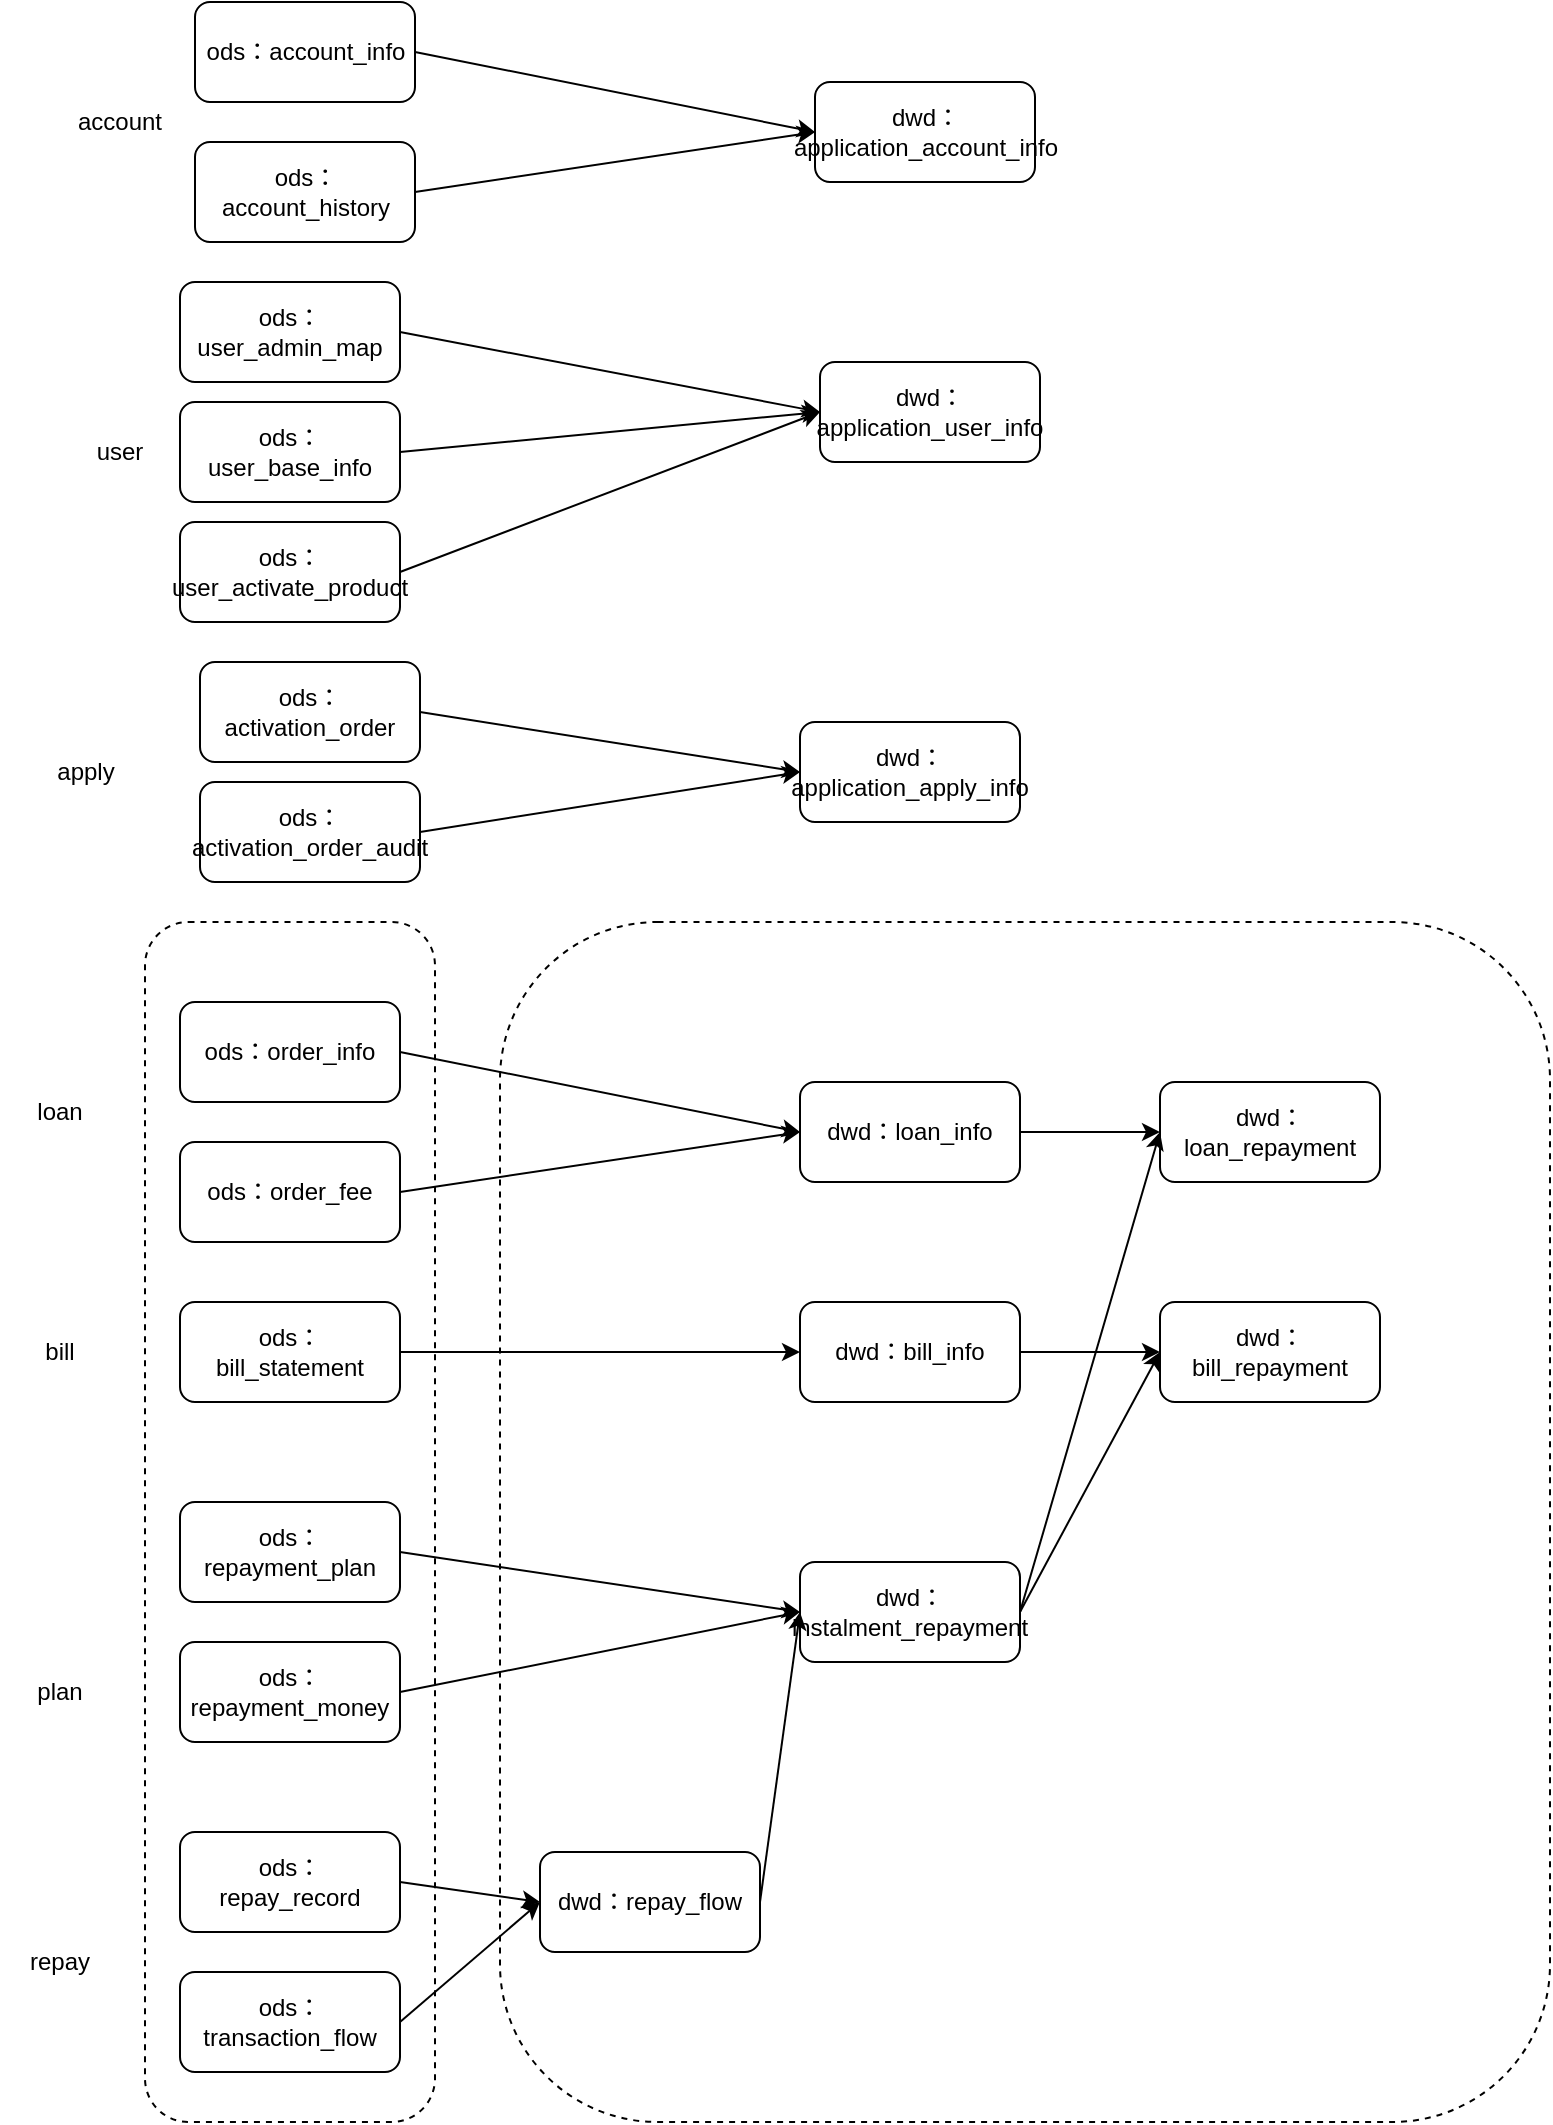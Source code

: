 <mxfile version="20.0.1" type="github">
  <diagram id="wvVTZFErPgsMaAx57S7T" name="Page-1">
    <mxGraphModel dx="1452" dy="1991" grid="1" gridSize="10" guides="1" tooltips="1" connect="1" arrows="1" fold="1" page="1" pageScale="1" pageWidth="827" pageHeight="1169" math="0" shadow="0">
      <root>
        <mxCell id="0" />
        <mxCell id="1" parent="0" />
        <mxCell id="8AdEoeR8giRR23GCNU2t-42" value="" style="rounded=1;whiteSpace=wrap;html=1;labelBackgroundColor=#FFFFFF;fontSize=12;fontColor=#000000;dashed=1;" vertex="1" parent="1">
          <mxGeometry x="270" y="110" width="525" height="600" as="geometry" />
        </mxCell>
        <mxCell id="8AdEoeR8giRR23GCNU2t-41" value="" style="rounded=1;whiteSpace=wrap;html=1;labelBackgroundColor=#FFFFFF;fontSize=12;fontColor=#000000;dashed=1;" vertex="1" parent="1">
          <mxGeometry x="92.5" y="110" width="145" height="600" as="geometry" />
        </mxCell>
        <mxCell id="8AdEoeR8giRR23GCNU2t-1" value="ods：order_info" style="rounded=1;whiteSpace=wrap;html=1;" vertex="1" parent="1">
          <mxGeometry x="110" y="150" width="110" height="50" as="geometry" />
        </mxCell>
        <mxCell id="8AdEoeR8giRR23GCNU2t-2" value="ods：order_fee" style="rounded=1;whiteSpace=wrap;html=1;" vertex="1" parent="1">
          <mxGeometry x="110" y="220" width="110" height="50" as="geometry" />
        </mxCell>
        <mxCell id="8AdEoeR8giRR23GCNU2t-35" value="" style="edgeStyle=orthogonalEdgeStyle;rounded=0;orthogonalLoop=1;jettySize=auto;html=1;fontSize=12;fontColor=#000000;" edge="1" parent="1" source="8AdEoeR8giRR23GCNU2t-4" target="8AdEoeR8giRR23GCNU2t-34">
          <mxGeometry relative="1" as="geometry" />
        </mxCell>
        <mxCell id="8AdEoeR8giRR23GCNU2t-4" value="dwd：loan_info" style="rounded=1;whiteSpace=wrap;html=1;" vertex="1" parent="1">
          <mxGeometry x="420" y="190" width="110" height="50" as="geometry" />
        </mxCell>
        <mxCell id="8AdEoeR8giRR23GCNU2t-6" value="" style="endArrow=classic;html=1;rounded=0;entryX=0;entryY=0.5;entryDx=0;entryDy=0;exitX=1;exitY=0.5;exitDx=0;exitDy=0;" edge="1" parent="1" source="8AdEoeR8giRR23GCNU2t-1" target="8AdEoeR8giRR23GCNU2t-4">
          <mxGeometry width="50" height="50" relative="1" as="geometry">
            <mxPoint x="400" y="180" as="sourcePoint" />
            <mxPoint x="340" y="90" as="targetPoint" />
          </mxGeometry>
        </mxCell>
        <mxCell id="8AdEoeR8giRR23GCNU2t-8" value="" style="endArrow=classic;html=1;rounded=0;entryX=0;entryY=0.5;entryDx=0;entryDy=0;exitX=1;exitY=0.5;exitDx=0;exitDy=0;" edge="1" parent="1" source="8AdEoeR8giRR23GCNU2t-2" target="8AdEoeR8giRR23GCNU2t-4">
          <mxGeometry width="50" height="50" relative="1" as="geometry">
            <mxPoint x="360" y="185" as="sourcePoint" />
            <mxPoint x="430" y="225" as="targetPoint" />
          </mxGeometry>
        </mxCell>
        <mxCell id="8AdEoeR8giRR23GCNU2t-11" value="ods：repayment_plan" style="rounded=1;whiteSpace=wrap;html=1;" vertex="1" parent="1">
          <mxGeometry x="110" y="400" width="110" height="50" as="geometry" />
        </mxCell>
        <mxCell id="8AdEoeR8giRR23GCNU2t-12" value="ods：&lt;br&gt;repayment_money" style="rounded=1;whiteSpace=wrap;html=1;" vertex="1" parent="1">
          <mxGeometry x="110" y="470" width="110" height="50" as="geometry" />
        </mxCell>
        <mxCell id="8AdEoeR8giRR23GCNU2t-13" value="&lt;font style=&quot;font-size: 12px;&quot;&gt;dwd：&lt;br&gt;&lt;span id=&quot;docs-internal-guid-5aec8d1b-7fff-cdfb-e014-1fbec7482f0d&quot;&gt;&lt;span style=&quot;font-family: Arial; background-color: transparent; font-variant-numeric: normal; font-variant-east-asian: normal; vertical-align: baseline;&quot;&gt;instalment_repayment&lt;/span&gt;&lt;/span&gt;&lt;/font&gt;" style="rounded=1;whiteSpace=wrap;html=1;" vertex="1" parent="1">
          <mxGeometry x="420" y="430" width="110" height="50" as="geometry" />
        </mxCell>
        <mxCell id="8AdEoeR8giRR23GCNU2t-14" value="" style="endArrow=classic;html=1;rounded=0;entryX=0;entryY=0.5;entryDx=0;entryDy=0;exitX=1;exitY=0.5;exitDx=0;exitDy=0;" edge="1" parent="1" source="8AdEoeR8giRR23GCNU2t-11" target="8AdEoeR8giRR23GCNU2t-13">
          <mxGeometry width="50" height="50" relative="1" as="geometry">
            <mxPoint x="400" y="430" as="sourcePoint" />
            <mxPoint x="340" y="340" as="targetPoint" />
          </mxGeometry>
        </mxCell>
        <mxCell id="8AdEoeR8giRR23GCNU2t-15" value="" style="endArrow=classic;html=1;rounded=0;entryX=0;entryY=0.5;entryDx=0;entryDy=0;exitX=1;exitY=0.5;exitDx=0;exitDy=0;" edge="1" parent="1" source="8AdEoeR8giRR23GCNU2t-12" target="8AdEoeR8giRR23GCNU2t-13">
          <mxGeometry width="50" height="50" relative="1" as="geometry">
            <mxPoint x="360" y="435" as="sourcePoint" />
            <mxPoint x="430" y="475" as="targetPoint" />
          </mxGeometry>
        </mxCell>
        <mxCell id="8AdEoeR8giRR23GCNU2t-18" value="" style="edgeStyle=orthogonalEdgeStyle;rounded=0;orthogonalLoop=1;jettySize=auto;html=1;fontSize=12;" edge="1" parent="1" source="8AdEoeR8giRR23GCNU2t-16" target="8AdEoeR8giRR23GCNU2t-17">
          <mxGeometry relative="1" as="geometry" />
        </mxCell>
        <mxCell id="8AdEoeR8giRR23GCNU2t-16" value="ods：&lt;br&gt;bill_statement" style="rounded=1;whiteSpace=wrap;html=1;" vertex="1" parent="1">
          <mxGeometry x="110" y="300" width="110" height="50" as="geometry" />
        </mxCell>
        <mxCell id="8AdEoeR8giRR23GCNU2t-38" value="" style="edgeStyle=orthogonalEdgeStyle;rounded=0;orthogonalLoop=1;jettySize=auto;html=1;fontSize=12;fontColor=#000000;" edge="1" parent="1" source="8AdEoeR8giRR23GCNU2t-17" target="8AdEoeR8giRR23GCNU2t-37">
          <mxGeometry relative="1" as="geometry" />
        </mxCell>
        <mxCell id="8AdEoeR8giRR23GCNU2t-17" value="dwd：&lt;span id=&quot;docs-internal-guid-53d1fee0-7fff-f85b-eb49-b567c09b7242&quot;&gt;&lt;span style=&quot;font-family: Arial; background-color: transparent; font-variant-numeric: normal; font-variant-east-asian: normal; vertical-align: baseline;&quot;&gt;&lt;font style=&quot;font-size: 12px;&quot;&gt;bill_info&lt;/font&gt;&lt;/span&gt;&lt;/span&gt;" style="rounded=1;whiteSpace=wrap;html=1;" vertex="1" parent="1">
          <mxGeometry x="420" y="300" width="110" height="50" as="geometry" />
        </mxCell>
        <mxCell id="8AdEoeR8giRR23GCNU2t-25" value="ods：&lt;br&gt;&lt;span id=&quot;docs-internal-guid-d9d55889-7fff-6ba6-db5d-2b4334a360d3&quot;&gt;&lt;span style=&quot;font-size: 9pt; font-family: Arial; font-variant-numeric: normal; font-variant-east-asian: normal; vertical-align: baseline;&quot;&gt;repay_record&lt;/span&gt;&lt;/span&gt;" style="rounded=1;whiteSpace=wrap;html=1;" vertex="1" parent="1">
          <mxGeometry x="110" y="565" width="110" height="50" as="geometry" />
        </mxCell>
        <mxCell id="8AdEoeR8giRR23GCNU2t-26" value="ods：&lt;br&gt;&lt;span id=&quot;docs-internal-guid-947b27e7-7fff-a2fc-4474-99fa8dbf6acd&quot;&gt;&lt;span style=&quot;font-size: 9pt; font-family: Arial; font-variant-numeric: normal; font-variant-east-asian: normal; vertical-align: baseline;&quot;&gt;transaction_flow&lt;/span&gt;&lt;/span&gt;" style="rounded=1;whiteSpace=wrap;html=1;" vertex="1" parent="1">
          <mxGeometry x="110" y="635" width="110" height="50" as="geometry" />
        </mxCell>
        <mxCell id="8AdEoeR8giRR23GCNU2t-27" value="&lt;font style=&quot;font-size: 12px;&quot;&gt;dwd：&lt;span id=&quot;docs-internal-guid-818f419f-7fff-825d-e930-8b9c165d0fec&quot;&gt;&lt;span style=&quot;font-size: 9pt; font-family: Arial; font-variant-numeric: normal; font-variant-east-asian: normal; vertical-align: baseline;&quot;&gt;repay_flow&lt;/span&gt;&lt;/span&gt;&lt;br&gt;&lt;/font&gt;" style="rounded=1;whiteSpace=wrap;html=1;" vertex="1" parent="1">
          <mxGeometry x="290" y="575" width="110" height="50" as="geometry" />
        </mxCell>
        <mxCell id="8AdEoeR8giRR23GCNU2t-28" value="" style="endArrow=classic;html=1;rounded=0;entryX=0;entryY=0.5;entryDx=0;entryDy=0;exitX=1;exitY=0.5;exitDx=0;exitDy=0;" edge="1" parent="1" source="8AdEoeR8giRR23GCNU2t-25" target="8AdEoeR8giRR23GCNU2t-27">
          <mxGeometry width="50" height="50" relative="1" as="geometry">
            <mxPoint x="270" y="595" as="sourcePoint" />
            <mxPoint x="210" y="505" as="targetPoint" />
          </mxGeometry>
        </mxCell>
        <mxCell id="8AdEoeR8giRR23GCNU2t-29" value="" style="endArrow=classic;html=1;rounded=0;entryX=0;entryY=0.5;entryDx=0;entryDy=0;exitX=1;exitY=0.5;exitDx=0;exitDy=0;" edge="1" parent="1" source="8AdEoeR8giRR23GCNU2t-26" target="8AdEoeR8giRR23GCNU2t-27">
          <mxGeometry width="50" height="50" relative="1" as="geometry">
            <mxPoint x="230" y="600" as="sourcePoint" />
            <mxPoint x="300" y="640" as="targetPoint" />
          </mxGeometry>
        </mxCell>
        <mxCell id="8AdEoeR8giRR23GCNU2t-30" value="plan" style="text;html=1;strokeColor=none;fillColor=none;align=center;verticalAlign=middle;whiteSpace=wrap;rounded=0;labelBackgroundColor=#FFFFFF;fontSize=12;fontColor=#000000;" vertex="1" parent="1">
          <mxGeometry x="20" y="480" width="60" height="30" as="geometry" />
        </mxCell>
        <mxCell id="8AdEoeR8giRR23GCNU2t-31" value="loan" style="text;html=1;strokeColor=none;fillColor=none;align=center;verticalAlign=middle;whiteSpace=wrap;rounded=0;labelBackgroundColor=#FFFFFF;fontSize=12;fontColor=#000000;" vertex="1" parent="1">
          <mxGeometry x="20" y="190" width="60" height="30" as="geometry" />
        </mxCell>
        <mxCell id="8AdEoeR8giRR23GCNU2t-32" value="bill" style="text;html=1;strokeColor=none;fillColor=none;align=center;verticalAlign=middle;whiteSpace=wrap;rounded=0;labelBackgroundColor=#FFFFFF;fontSize=12;fontColor=#000000;" vertex="1" parent="1">
          <mxGeometry x="20" y="310" width="60" height="30" as="geometry" />
        </mxCell>
        <mxCell id="8AdEoeR8giRR23GCNU2t-33" value="repay" style="text;html=1;strokeColor=none;fillColor=none;align=center;verticalAlign=middle;whiteSpace=wrap;rounded=0;labelBackgroundColor=#FFFFFF;fontSize=12;fontColor=#000000;" vertex="1" parent="1">
          <mxGeometry x="20" y="615" width="60" height="30" as="geometry" />
        </mxCell>
        <mxCell id="8AdEoeR8giRR23GCNU2t-34" value="&lt;font style=&quot;&quot;&gt;dwd：&lt;br&gt;&lt;span style=&quot;font-family: Arial; text-align: left; background-color: rgb(255, 255, 255);&quot;&gt;&lt;font style=&quot;font-size: 12px;&quot;&gt;loan_repayment&lt;/font&gt;&lt;/span&gt;&lt;br&gt;&lt;/font&gt;" style="rounded=1;whiteSpace=wrap;html=1;" vertex="1" parent="1">
          <mxGeometry x="600" y="190" width="110" height="50" as="geometry" />
        </mxCell>
        <mxCell id="8AdEoeR8giRR23GCNU2t-36" value="" style="endArrow=classic;html=1;rounded=0;entryX=0;entryY=0.5;entryDx=0;entryDy=0;exitX=1;exitY=0.5;exitDx=0;exitDy=0;" edge="1" parent="1" source="8AdEoeR8giRR23GCNU2t-13" target="8AdEoeR8giRR23GCNU2t-34">
          <mxGeometry width="50" height="50" relative="1" as="geometry">
            <mxPoint x="230" y="455" as="sourcePoint" />
            <mxPoint x="300" y="425" as="targetPoint" />
          </mxGeometry>
        </mxCell>
        <mxCell id="8AdEoeR8giRR23GCNU2t-37" value="&lt;font style=&quot;&quot;&gt;dwd：&lt;br&gt;&lt;span style=&quot;font-family: Arial; text-align: left; background-color: rgb(255, 255, 255);&quot;&gt;&lt;font style=&quot;font-size: 12px;&quot;&gt;bill_repayment&lt;/font&gt;&lt;/span&gt;&lt;br&gt;&lt;/font&gt;" style="rounded=1;whiteSpace=wrap;html=1;" vertex="1" parent="1">
          <mxGeometry x="600" y="300" width="110" height="50" as="geometry" />
        </mxCell>
        <mxCell id="8AdEoeR8giRR23GCNU2t-39" value="" style="endArrow=classic;html=1;rounded=0;entryX=0;entryY=0.5;entryDx=0;entryDy=0;exitX=1;exitY=0.5;exitDx=0;exitDy=0;" edge="1" parent="1" source="8AdEoeR8giRR23GCNU2t-13" target="8AdEoeR8giRR23GCNU2t-37">
          <mxGeometry width="50" height="50" relative="1" as="geometry">
            <mxPoint x="410" y="425" as="sourcePoint" />
            <mxPoint x="480" y="265" as="targetPoint" />
          </mxGeometry>
        </mxCell>
        <mxCell id="8AdEoeR8giRR23GCNU2t-40" value="" style="endArrow=classic;html=1;rounded=0;entryX=0;entryY=0.5;entryDx=0;entryDy=0;exitX=1;exitY=0.5;exitDx=0;exitDy=0;" edge="1" parent="1" source="8AdEoeR8giRR23GCNU2t-27" target="8AdEoeR8giRR23GCNU2t-13">
          <mxGeometry width="50" height="50" relative="1" as="geometry">
            <mxPoint x="410" y="415" as="sourcePoint" />
            <mxPoint x="480" y="545" as="targetPoint" />
          </mxGeometry>
        </mxCell>
        <mxCell id="8AdEoeR8giRR23GCNU2t-43" value="account" style="text;html=1;strokeColor=none;fillColor=none;align=center;verticalAlign=middle;whiteSpace=wrap;rounded=0;labelBackgroundColor=#FFFFFF;fontSize=12;fontColor=#000000;" vertex="1" parent="1">
          <mxGeometry x="50" y="-305" width="60" height="30" as="geometry" />
        </mxCell>
        <mxCell id="8AdEoeR8giRR23GCNU2t-44" value="apply" style="text;html=1;strokeColor=none;fillColor=none;align=center;verticalAlign=middle;whiteSpace=wrap;rounded=0;labelBackgroundColor=#FFFFFF;fontSize=12;fontColor=#000000;" vertex="1" parent="1">
          <mxGeometry x="32.5" y="20" width="60" height="30" as="geometry" />
        </mxCell>
        <mxCell id="8AdEoeR8giRR23GCNU2t-45" value="user" style="text;html=1;strokeColor=none;fillColor=none;align=center;verticalAlign=middle;whiteSpace=wrap;rounded=0;labelBackgroundColor=#FFFFFF;fontSize=12;fontColor=#000000;" vertex="1" parent="1">
          <mxGeometry x="50" y="-140" width="60" height="30" as="geometry" />
        </mxCell>
        <mxCell id="8AdEoeR8giRR23GCNU2t-46" value="ods：account_info" style="rounded=1;whiteSpace=wrap;html=1;" vertex="1" parent="1">
          <mxGeometry x="117.5" y="-350" width="110" height="50" as="geometry" />
        </mxCell>
        <mxCell id="8AdEoeR8giRR23GCNU2t-47" value="ods：&lt;br&gt;account_history" style="rounded=1;whiteSpace=wrap;html=1;" vertex="1" parent="1">
          <mxGeometry x="117.5" y="-280" width="110" height="50" as="geometry" />
        </mxCell>
        <mxCell id="8AdEoeR8giRR23GCNU2t-48" value="dwd：&lt;br&gt;&lt;span id=&quot;docs-internal-guid-810f0809-7fff-8f3f-b4a5-248d9ead75d0&quot;&gt;&lt;span style=&quot;font-family: Arial; background-color: transparent; font-variant-numeric: normal; font-variant-east-asian: normal; vertical-align: baseline;&quot;&gt;&lt;font style=&quot;font-size: 12px;&quot;&gt;application_account_info&lt;/font&gt;&lt;/span&gt;&lt;/span&gt;" style="rounded=1;whiteSpace=wrap;html=1;" vertex="1" parent="1">
          <mxGeometry x="427.5" y="-310" width="110" height="50" as="geometry" />
        </mxCell>
        <mxCell id="8AdEoeR8giRR23GCNU2t-49" value="" style="endArrow=classic;html=1;rounded=0;entryX=0;entryY=0.5;entryDx=0;entryDy=0;exitX=1;exitY=0.5;exitDx=0;exitDy=0;" edge="1" parent="1" source="8AdEoeR8giRR23GCNU2t-46" target="8AdEoeR8giRR23GCNU2t-48">
          <mxGeometry width="50" height="50" relative="1" as="geometry">
            <mxPoint x="407.5" y="-320" as="sourcePoint" />
            <mxPoint x="347.5" y="-410" as="targetPoint" />
          </mxGeometry>
        </mxCell>
        <mxCell id="8AdEoeR8giRR23GCNU2t-50" value="" style="endArrow=classic;html=1;rounded=0;entryX=0;entryY=0.5;entryDx=0;entryDy=0;exitX=1;exitY=0.5;exitDx=0;exitDy=0;" edge="1" parent="1" source="8AdEoeR8giRR23GCNU2t-47" target="8AdEoeR8giRR23GCNU2t-48">
          <mxGeometry width="50" height="50" relative="1" as="geometry">
            <mxPoint x="367.5" y="-315" as="sourcePoint" />
            <mxPoint x="437.5" y="-275" as="targetPoint" />
          </mxGeometry>
        </mxCell>
        <mxCell id="8AdEoeR8giRR23GCNU2t-51" value="ods：&lt;br&gt;&lt;span id=&quot;docs-internal-guid-a17145a7-7fff-5917-b1d9-0c4fba050937&quot;&gt;&lt;span style=&quot;font-size: 9pt; font-family: Arial; font-variant-numeric: normal; font-variant-east-asian: normal; vertical-align: baseline;&quot;&gt;user_base_info&lt;/span&gt;&lt;/span&gt;" style="rounded=1;whiteSpace=wrap;html=1;" vertex="1" parent="1">
          <mxGeometry x="110" y="-150" width="110" height="50" as="geometry" />
        </mxCell>
        <mxCell id="8AdEoeR8giRR23GCNU2t-52" value="ods：&lt;br&gt;&lt;span id=&quot;docs-internal-guid-c17e0959-7fff-95d1-528c-808f449eea5f&quot;&gt;&lt;span style=&quot;font-size: 9pt; font-family: Arial; font-variant-numeric: normal; font-variant-east-asian: normal; vertical-align: baseline;&quot;&gt;user_activate_product&lt;/span&gt;&lt;/span&gt;" style="rounded=1;whiteSpace=wrap;html=1;" vertex="1" parent="1">
          <mxGeometry x="110" y="-90" width="110" height="50" as="geometry" />
        </mxCell>
        <mxCell id="8AdEoeR8giRR23GCNU2t-53" value="dwd：&lt;br&gt;&lt;span id=&quot;docs-internal-guid-081b521d-7fff-0676-e791-040522774dc9&quot;&gt;&lt;span style=&quot;font-family: Arial; background-color: transparent; font-variant-numeric: normal; font-variant-east-asian: normal; vertical-align: baseline;&quot;&gt;&lt;font style=&quot;font-size: 12px;&quot;&gt;application_user_info&lt;/font&gt;&lt;/span&gt;&lt;/span&gt;" style="rounded=1;whiteSpace=wrap;html=1;" vertex="1" parent="1">
          <mxGeometry x="430" y="-170" width="110" height="50" as="geometry" />
        </mxCell>
        <mxCell id="8AdEoeR8giRR23GCNU2t-54" value="ods：&lt;br&gt;&lt;span id=&quot;docs-internal-guid-4c512221-7fff-2981-17a5-eb455115625a&quot;&gt;&lt;span style=&quot;font-size: 9pt; font-family: Arial; font-variant-numeric: normal; font-variant-east-asian: normal; vertical-align: baseline;&quot;&gt;user_admin_map&lt;/span&gt;&lt;/span&gt;" style="rounded=1;whiteSpace=wrap;html=1;" vertex="1" parent="1">
          <mxGeometry x="110" y="-210" width="110" height="50" as="geometry" />
        </mxCell>
        <mxCell id="8AdEoeR8giRR23GCNU2t-55" value="ods：&lt;br&gt;&lt;span id=&quot;docs-internal-guid-991e370b-7fff-096c-da29-5b45ae392f6d&quot;&gt;&lt;span style=&quot;font-size: 9pt; font-family: Arial; font-variant-numeric: normal; font-variant-east-asian: normal; vertical-align: baseline;&quot;&gt;activation_order_audit&lt;/span&gt;&lt;/span&gt;" style="rounded=1;whiteSpace=wrap;html=1;" vertex="1" parent="1">
          <mxGeometry x="120" y="40" width="110" height="50" as="geometry" />
        </mxCell>
        <mxCell id="8AdEoeR8giRR23GCNU2t-56" value="dwd：&lt;br&gt;&lt;span id=&quot;docs-internal-guid-3d546426-7fff-3fd3-8199-8de1ce286290&quot;&gt;&lt;span style=&quot;font-family: Arial; background-color: transparent; font-variant-numeric: normal; font-variant-east-asian: normal; vertical-align: baseline;&quot;&gt;&lt;font style=&quot;font-size: 12px;&quot;&gt;application_apply_info&lt;/font&gt;&lt;/span&gt;&lt;/span&gt;" style="rounded=1;whiteSpace=wrap;html=1;" vertex="1" parent="1">
          <mxGeometry x="420" y="10" width="110" height="50" as="geometry" />
        </mxCell>
        <mxCell id="8AdEoeR8giRR23GCNU2t-57" value="ods：&lt;br&gt;&lt;span id=&quot;docs-internal-guid-f72523e4-7fff-d374-d195-f049cee32e4a&quot;&gt;&lt;span style=&quot;font-size: 9pt; font-family: Arial; font-variant-numeric: normal; font-variant-east-asian: normal; vertical-align: baseline;&quot;&gt;activation_order&lt;/span&gt;&lt;/span&gt;" style="rounded=1;whiteSpace=wrap;html=1;" vertex="1" parent="1">
          <mxGeometry x="120" y="-20" width="110" height="50" as="geometry" />
        </mxCell>
        <mxCell id="8AdEoeR8giRR23GCNU2t-58" value="" style="endArrow=classic;html=1;rounded=0;entryX=0;entryY=0.5;entryDx=0;entryDy=0;exitX=1;exitY=0.5;exitDx=0;exitDy=0;" edge="1" parent="1" source="8AdEoeR8giRR23GCNU2t-54" target="8AdEoeR8giRR23GCNU2t-53">
          <mxGeometry width="50" height="50" relative="1" as="geometry">
            <mxPoint x="237.5" y="-245" as="sourcePoint" />
            <mxPoint x="437.5" y="-275" as="targetPoint" />
          </mxGeometry>
        </mxCell>
        <mxCell id="8AdEoeR8giRR23GCNU2t-59" value="" style="endArrow=classic;html=1;rounded=0;exitX=1;exitY=0.5;exitDx=0;exitDy=0;entryX=0;entryY=0.5;entryDx=0;entryDy=0;" edge="1" parent="1" source="8AdEoeR8giRR23GCNU2t-51" target="8AdEoeR8giRR23GCNU2t-53">
          <mxGeometry width="50" height="50" relative="1" as="geometry">
            <mxPoint x="250" y="-175" as="sourcePoint" />
            <mxPoint x="420" y="-140" as="targetPoint" />
          </mxGeometry>
        </mxCell>
        <mxCell id="8AdEoeR8giRR23GCNU2t-60" value="" style="endArrow=classic;html=1;rounded=0;exitX=1;exitY=0.5;exitDx=0;exitDy=0;entryX=0;entryY=0.5;entryDx=0;entryDy=0;" edge="1" parent="1" source="8AdEoeR8giRR23GCNU2t-52" target="8AdEoeR8giRR23GCNU2t-53">
          <mxGeometry width="50" height="50" relative="1" as="geometry">
            <mxPoint x="250" y="-115" as="sourcePoint" />
            <mxPoint x="440" y="-135" as="targetPoint" />
          </mxGeometry>
        </mxCell>
        <mxCell id="8AdEoeR8giRR23GCNU2t-61" value="" style="endArrow=classic;html=1;rounded=0;exitX=1;exitY=0.5;exitDx=0;exitDy=0;entryX=0;entryY=0.5;entryDx=0;entryDy=0;" edge="1" parent="1" source="8AdEoeR8giRR23GCNU2t-57" target="8AdEoeR8giRR23GCNU2t-56">
          <mxGeometry width="50" height="50" relative="1" as="geometry">
            <mxPoint x="250" y="-55" as="sourcePoint" />
            <mxPoint x="440" y="-135" as="targetPoint" />
          </mxGeometry>
        </mxCell>
        <mxCell id="8AdEoeR8giRR23GCNU2t-62" value="" style="endArrow=classic;html=1;rounded=0;exitX=1;exitY=0.5;exitDx=0;exitDy=0;entryX=0;entryY=0.5;entryDx=0;entryDy=0;" edge="1" parent="1" source="8AdEoeR8giRR23GCNU2t-55" target="8AdEoeR8giRR23GCNU2t-56">
          <mxGeometry width="50" height="50" relative="1" as="geometry">
            <mxPoint x="240" y="15" as="sourcePoint" />
            <mxPoint x="430" y="45" as="targetPoint" />
          </mxGeometry>
        </mxCell>
      </root>
    </mxGraphModel>
  </diagram>
</mxfile>

